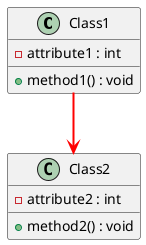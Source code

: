 @startuml

skinparam ArrowColor red
skinparam ArrowFontColor blue
skinparam ArrowFontName Helvetica
skinparam ArrowFontSize 14
skinparam ArrowFontStyle bold
skinparam ArrowThickness 2

class Class1 {
    -attribute1 : int
    +method1() : void
}

class Class2 {
    -attribute2 : int
    +method2() : void
}

Class1 --> Class2

@enduml
